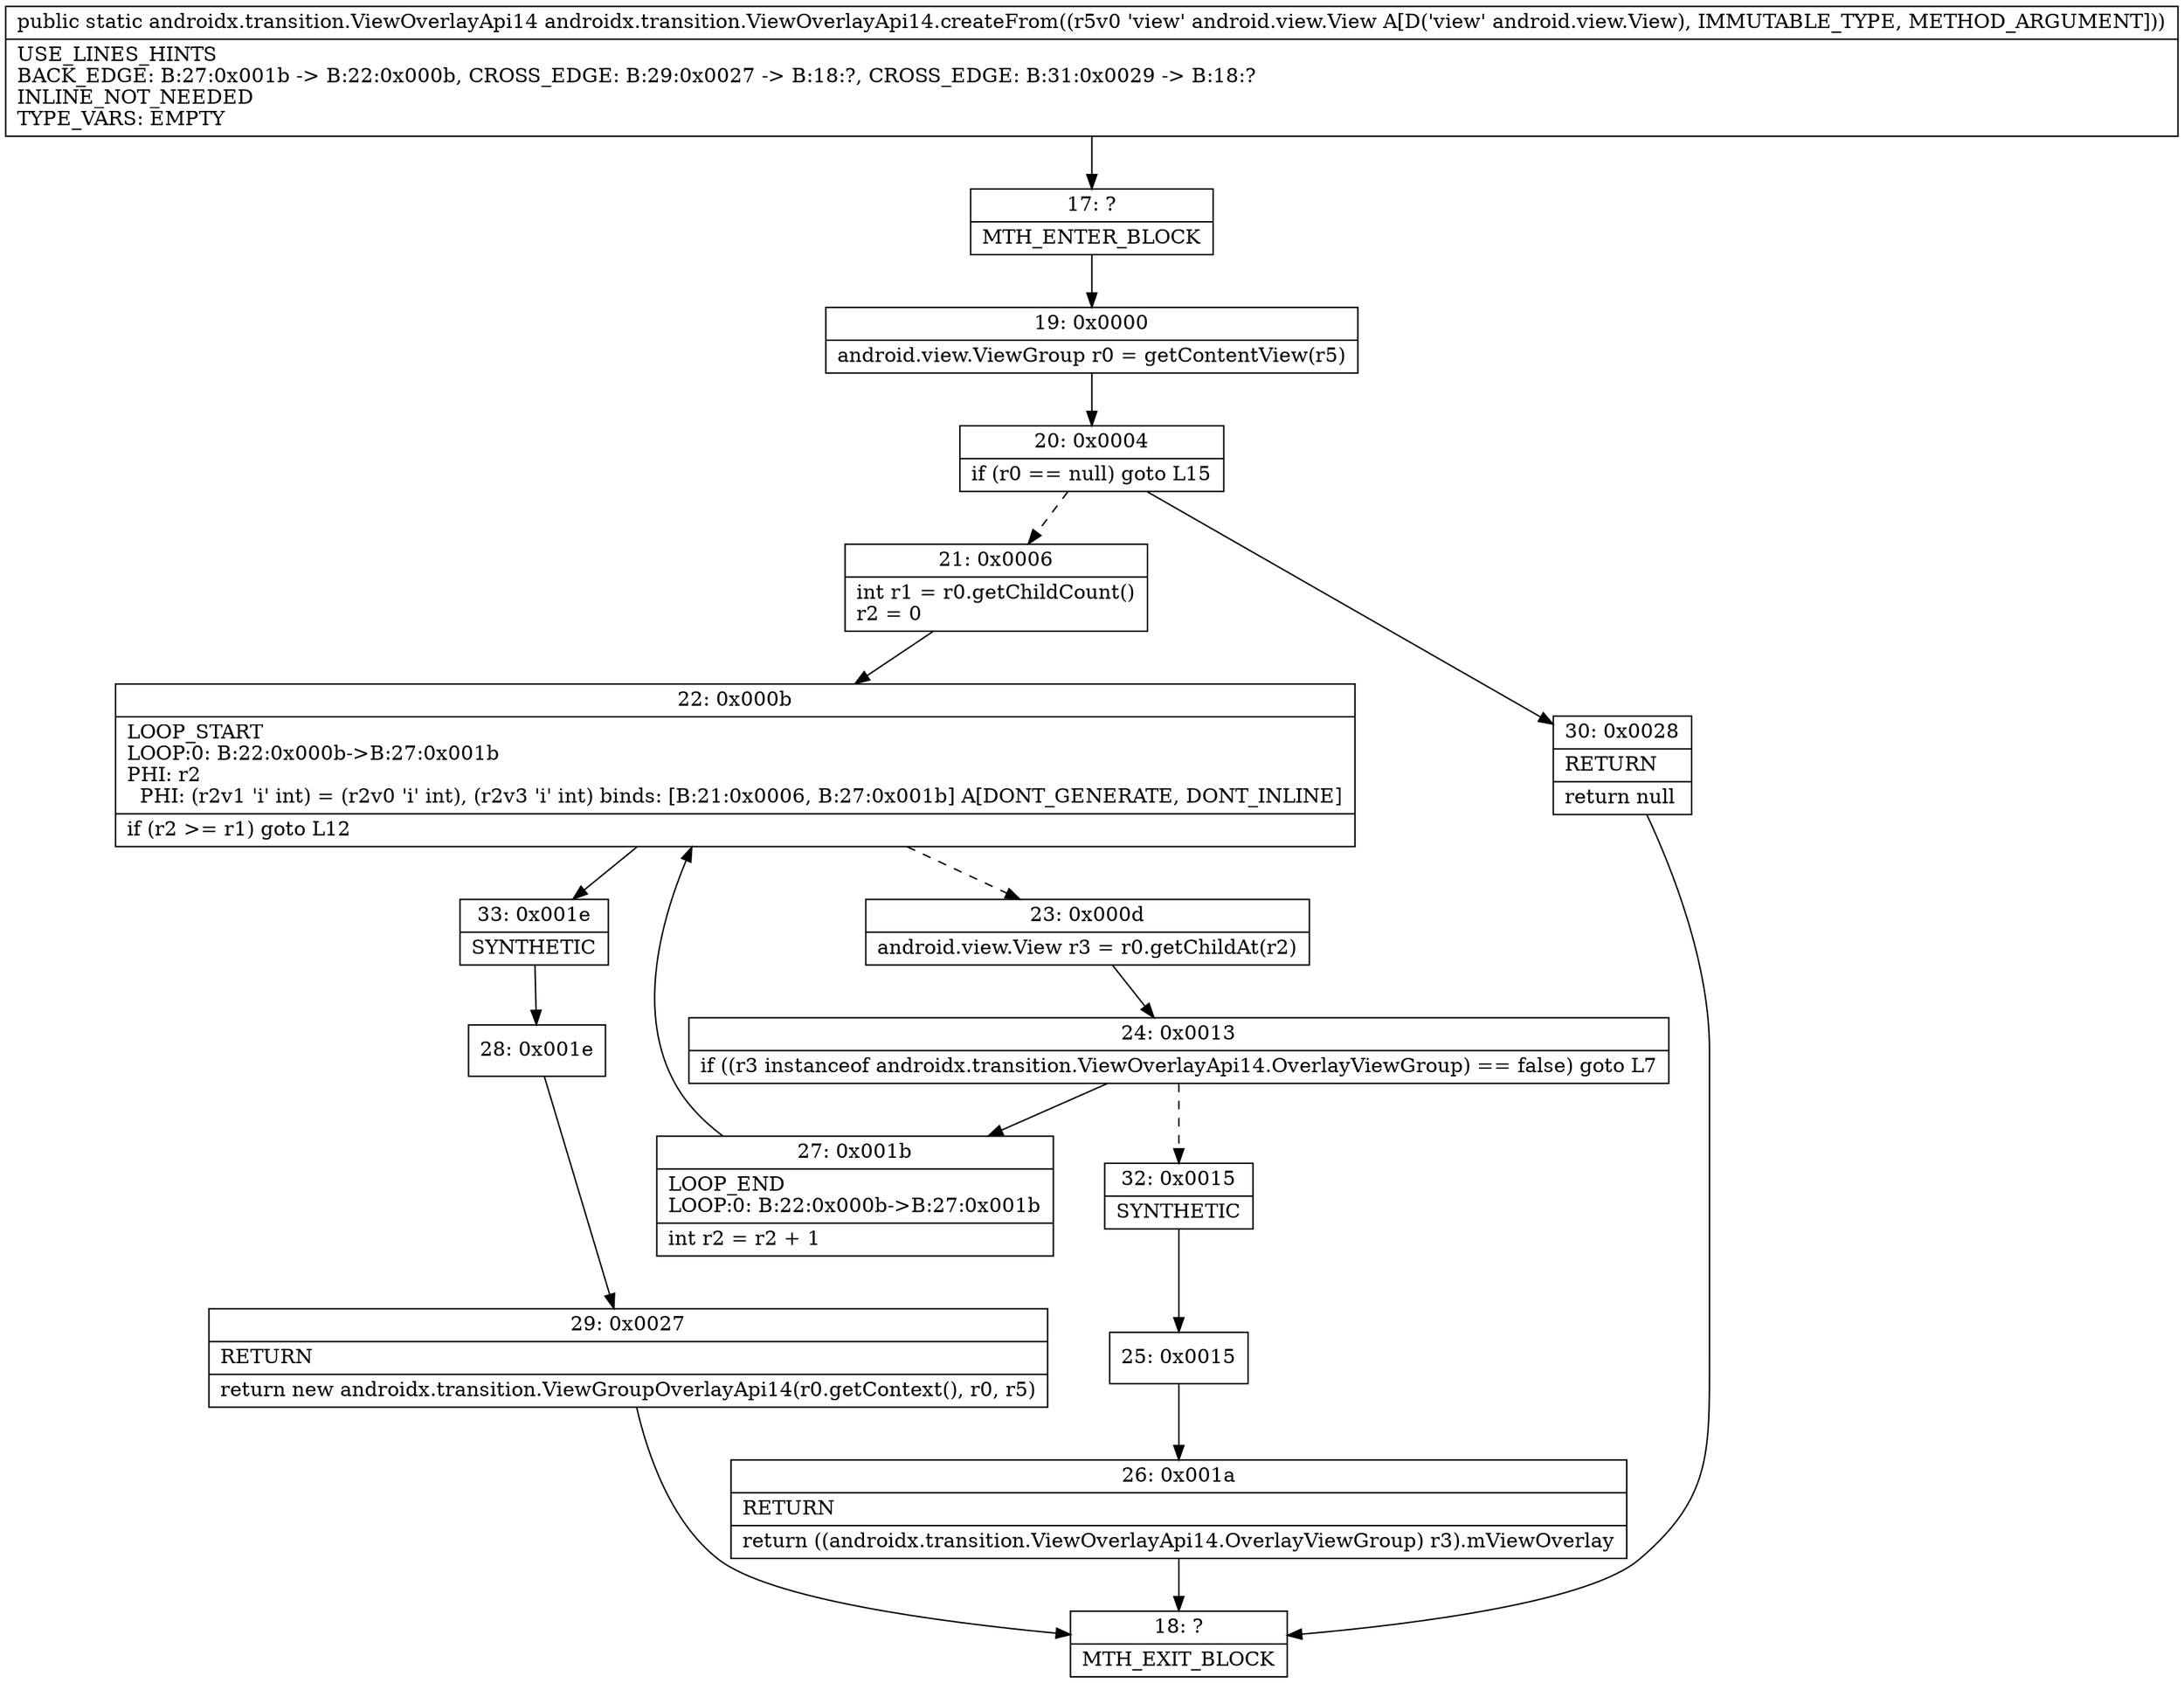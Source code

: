 digraph "CFG forandroidx.transition.ViewOverlayApi14.createFrom(Landroid\/view\/View;)Landroidx\/transition\/ViewOverlayApi14;" {
Node_17 [shape=record,label="{17\:\ ?|MTH_ENTER_BLOCK\l}"];
Node_19 [shape=record,label="{19\:\ 0x0000|android.view.ViewGroup r0 = getContentView(r5)\l}"];
Node_20 [shape=record,label="{20\:\ 0x0004|if (r0 == null) goto L15\l}"];
Node_21 [shape=record,label="{21\:\ 0x0006|int r1 = r0.getChildCount()\lr2 = 0\l}"];
Node_22 [shape=record,label="{22\:\ 0x000b|LOOP_START\lLOOP:0: B:22:0x000b\-\>B:27:0x001b\lPHI: r2 \l  PHI: (r2v1 'i' int) = (r2v0 'i' int), (r2v3 'i' int) binds: [B:21:0x0006, B:27:0x001b] A[DONT_GENERATE, DONT_INLINE]\l|if (r2 \>= r1) goto L12\l}"];
Node_23 [shape=record,label="{23\:\ 0x000d|android.view.View r3 = r0.getChildAt(r2)\l}"];
Node_24 [shape=record,label="{24\:\ 0x0013|if ((r3 instanceof androidx.transition.ViewOverlayApi14.OverlayViewGroup) == false) goto L7\l}"];
Node_27 [shape=record,label="{27\:\ 0x001b|LOOP_END\lLOOP:0: B:22:0x000b\-\>B:27:0x001b\l|int r2 = r2 + 1\l}"];
Node_32 [shape=record,label="{32\:\ 0x0015|SYNTHETIC\l}"];
Node_25 [shape=record,label="{25\:\ 0x0015}"];
Node_26 [shape=record,label="{26\:\ 0x001a|RETURN\l|return ((androidx.transition.ViewOverlayApi14.OverlayViewGroup) r3).mViewOverlay\l}"];
Node_18 [shape=record,label="{18\:\ ?|MTH_EXIT_BLOCK\l}"];
Node_33 [shape=record,label="{33\:\ 0x001e|SYNTHETIC\l}"];
Node_28 [shape=record,label="{28\:\ 0x001e}"];
Node_29 [shape=record,label="{29\:\ 0x0027|RETURN\l|return new androidx.transition.ViewGroupOverlayApi14(r0.getContext(), r0, r5)\l}"];
Node_30 [shape=record,label="{30\:\ 0x0028|RETURN\l|return null\l}"];
MethodNode[shape=record,label="{public static androidx.transition.ViewOverlayApi14 androidx.transition.ViewOverlayApi14.createFrom((r5v0 'view' android.view.View A[D('view' android.view.View), IMMUTABLE_TYPE, METHOD_ARGUMENT]))  | USE_LINES_HINTS\lBACK_EDGE: B:27:0x001b \-\> B:22:0x000b, CROSS_EDGE: B:29:0x0027 \-\> B:18:?, CROSS_EDGE: B:31:0x0029 \-\> B:18:?\lINLINE_NOT_NEEDED\lTYPE_VARS: EMPTY\l}"];
MethodNode -> Node_17;Node_17 -> Node_19;
Node_19 -> Node_20;
Node_20 -> Node_21[style=dashed];
Node_20 -> Node_30;
Node_21 -> Node_22;
Node_22 -> Node_23[style=dashed];
Node_22 -> Node_33;
Node_23 -> Node_24;
Node_24 -> Node_27;
Node_24 -> Node_32[style=dashed];
Node_27 -> Node_22;
Node_32 -> Node_25;
Node_25 -> Node_26;
Node_26 -> Node_18;
Node_33 -> Node_28;
Node_28 -> Node_29;
Node_29 -> Node_18;
Node_30 -> Node_18;
}

